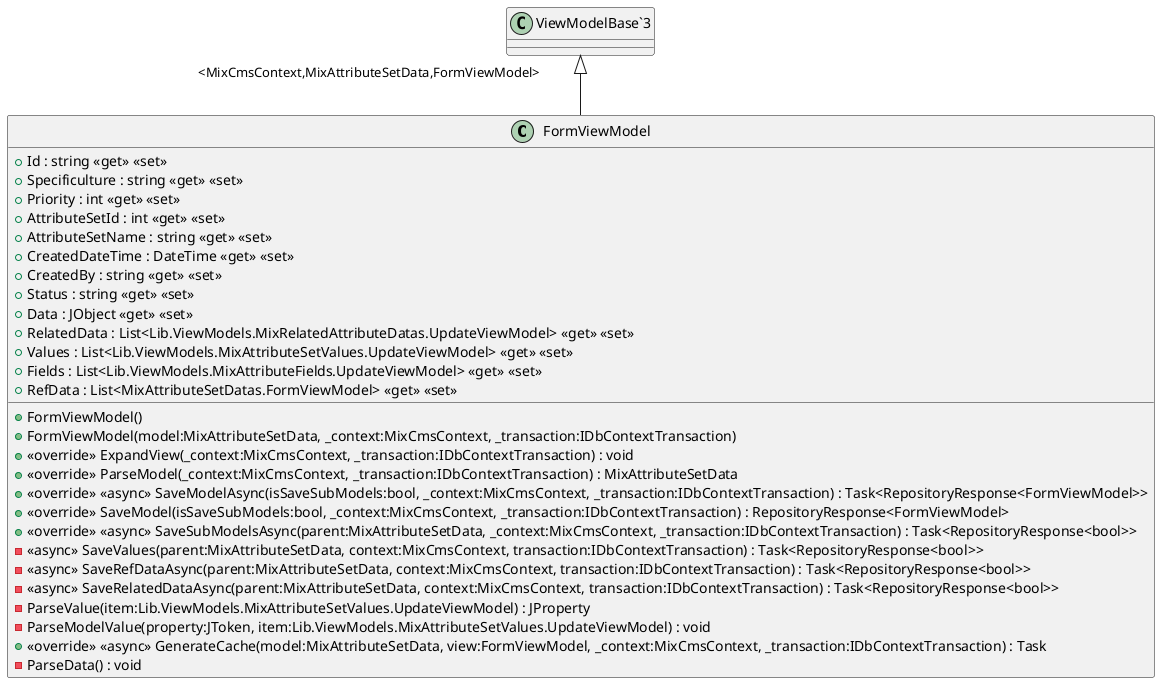 @startuml
class FormViewModel {
    + Id : string <<get>> <<set>>
    + Specificulture : string <<get>> <<set>>
    + Priority : int <<get>> <<set>>
    + AttributeSetId : int <<get>> <<set>>
    + AttributeSetName : string <<get>> <<set>>
    + CreatedDateTime : DateTime <<get>> <<set>>
    + CreatedBy : string <<get>> <<set>>
    + Status : string <<get>> <<set>>
    + Data : JObject <<get>> <<set>>
    + RelatedData : List<Lib.ViewModels.MixRelatedAttributeDatas.UpdateViewModel> <<get>> <<set>>
    + Values : List<Lib.ViewModels.MixAttributeSetValues.UpdateViewModel> <<get>> <<set>>
    + Fields : List<Lib.ViewModels.MixAttributeFields.UpdateViewModel> <<get>> <<set>>
    + RefData : List<MixAttributeSetDatas.FormViewModel> <<get>> <<set>>
    + FormViewModel()
    + FormViewModel(model:MixAttributeSetData, _context:MixCmsContext, _transaction:IDbContextTransaction)
    + <<override>> ExpandView(_context:MixCmsContext, _transaction:IDbContextTransaction) : void
    + <<override>> ParseModel(_context:MixCmsContext, _transaction:IDbContextTransaction) : MixAttributeSetData
    + <<override>> <<async>> SaveModelAsync(isSaveSubModels:bool, _context:MixCmsContext, _transaction:IDbContextTransaction) : Task<RepositoryResponse<FormViewModel>>
    + <<override>> SaveModel(isSaveSubModels:bool, _context:MixCmsContext, _transaction:IDbContextTransaction) : RepositoryResponse<FormViewModel>
    + <<override>> <<async>> SaveSubModelsAsync(parent:MixAttributeSetData, _context:MixCmsContext, _transaction:IDbContextTransaction) : Task<RepositoryResponse<bool>>
    - <<async>> SaveValues(parent:MixAttributeSetData, context:MixCmsContext, transaction:IDbContextTransaction) : Task<RepositoryResponse<bool>>
    - <<async>> SaveRefDataAsync(parent:MixAttributeSetData, context:MixCmsContext, transaction:IDbContextTransaction) : Task<RepositoryResponse<bool>>
    - <<async>> SaveRelatedDataAsync(parent:MixAttributeSetData, context:MixCmsContext, transaction:IDbContextTransaction) : Task<RepositoryResponse<bool>>
    - ParseValue(item:Lib.ViewModels.MixAttributeSetValues.UpdateViewModel) : JProperty
    - ParseModelValue(property:JToken, item:Lib.ViewModels.MixAttributeSetValues.UpdateViewModel) : void
    + <<override>> <<async>> GenerateCache(model:MixAttributeSetData, view:FormViewModel, _context:MixCmsContext, _transaction:IDbContextTransaction) : Task
    - ParseData() : void
}
"ViewModelBase`3" "<MixCmsContext,MixAttributeSetData,FormViewModel>" <|-- FormViewModel
@enduml
